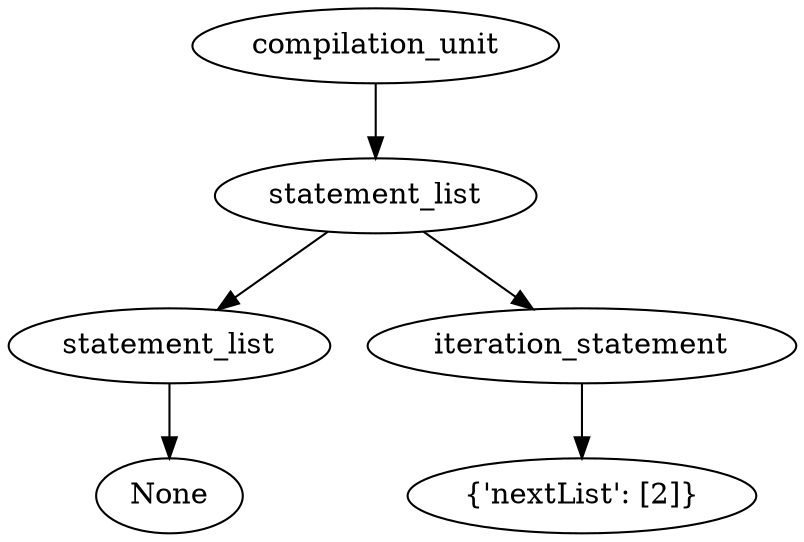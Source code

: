 digraph G{
id0[label="compilation_unit"];
id1[label="statement_list"];
id2[label="statement_list"];
id3[label="None"];
id2->id3;
id4[label="iteration_statement"];
id5[label="{'nextList': [2]}"];
id4->id5;
id1->id2;
id1->id4;
id0->id1;
}